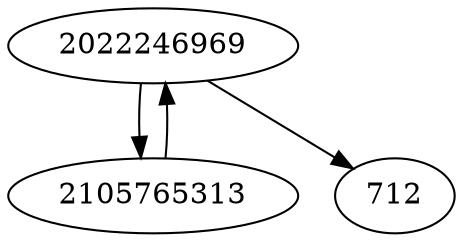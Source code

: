 strict digraph  {
712;
2105765313;
2022246969;
2105765313 -> 2022246969;
2022246969 -> 2105765313;
2022246969 -> 712;
}
